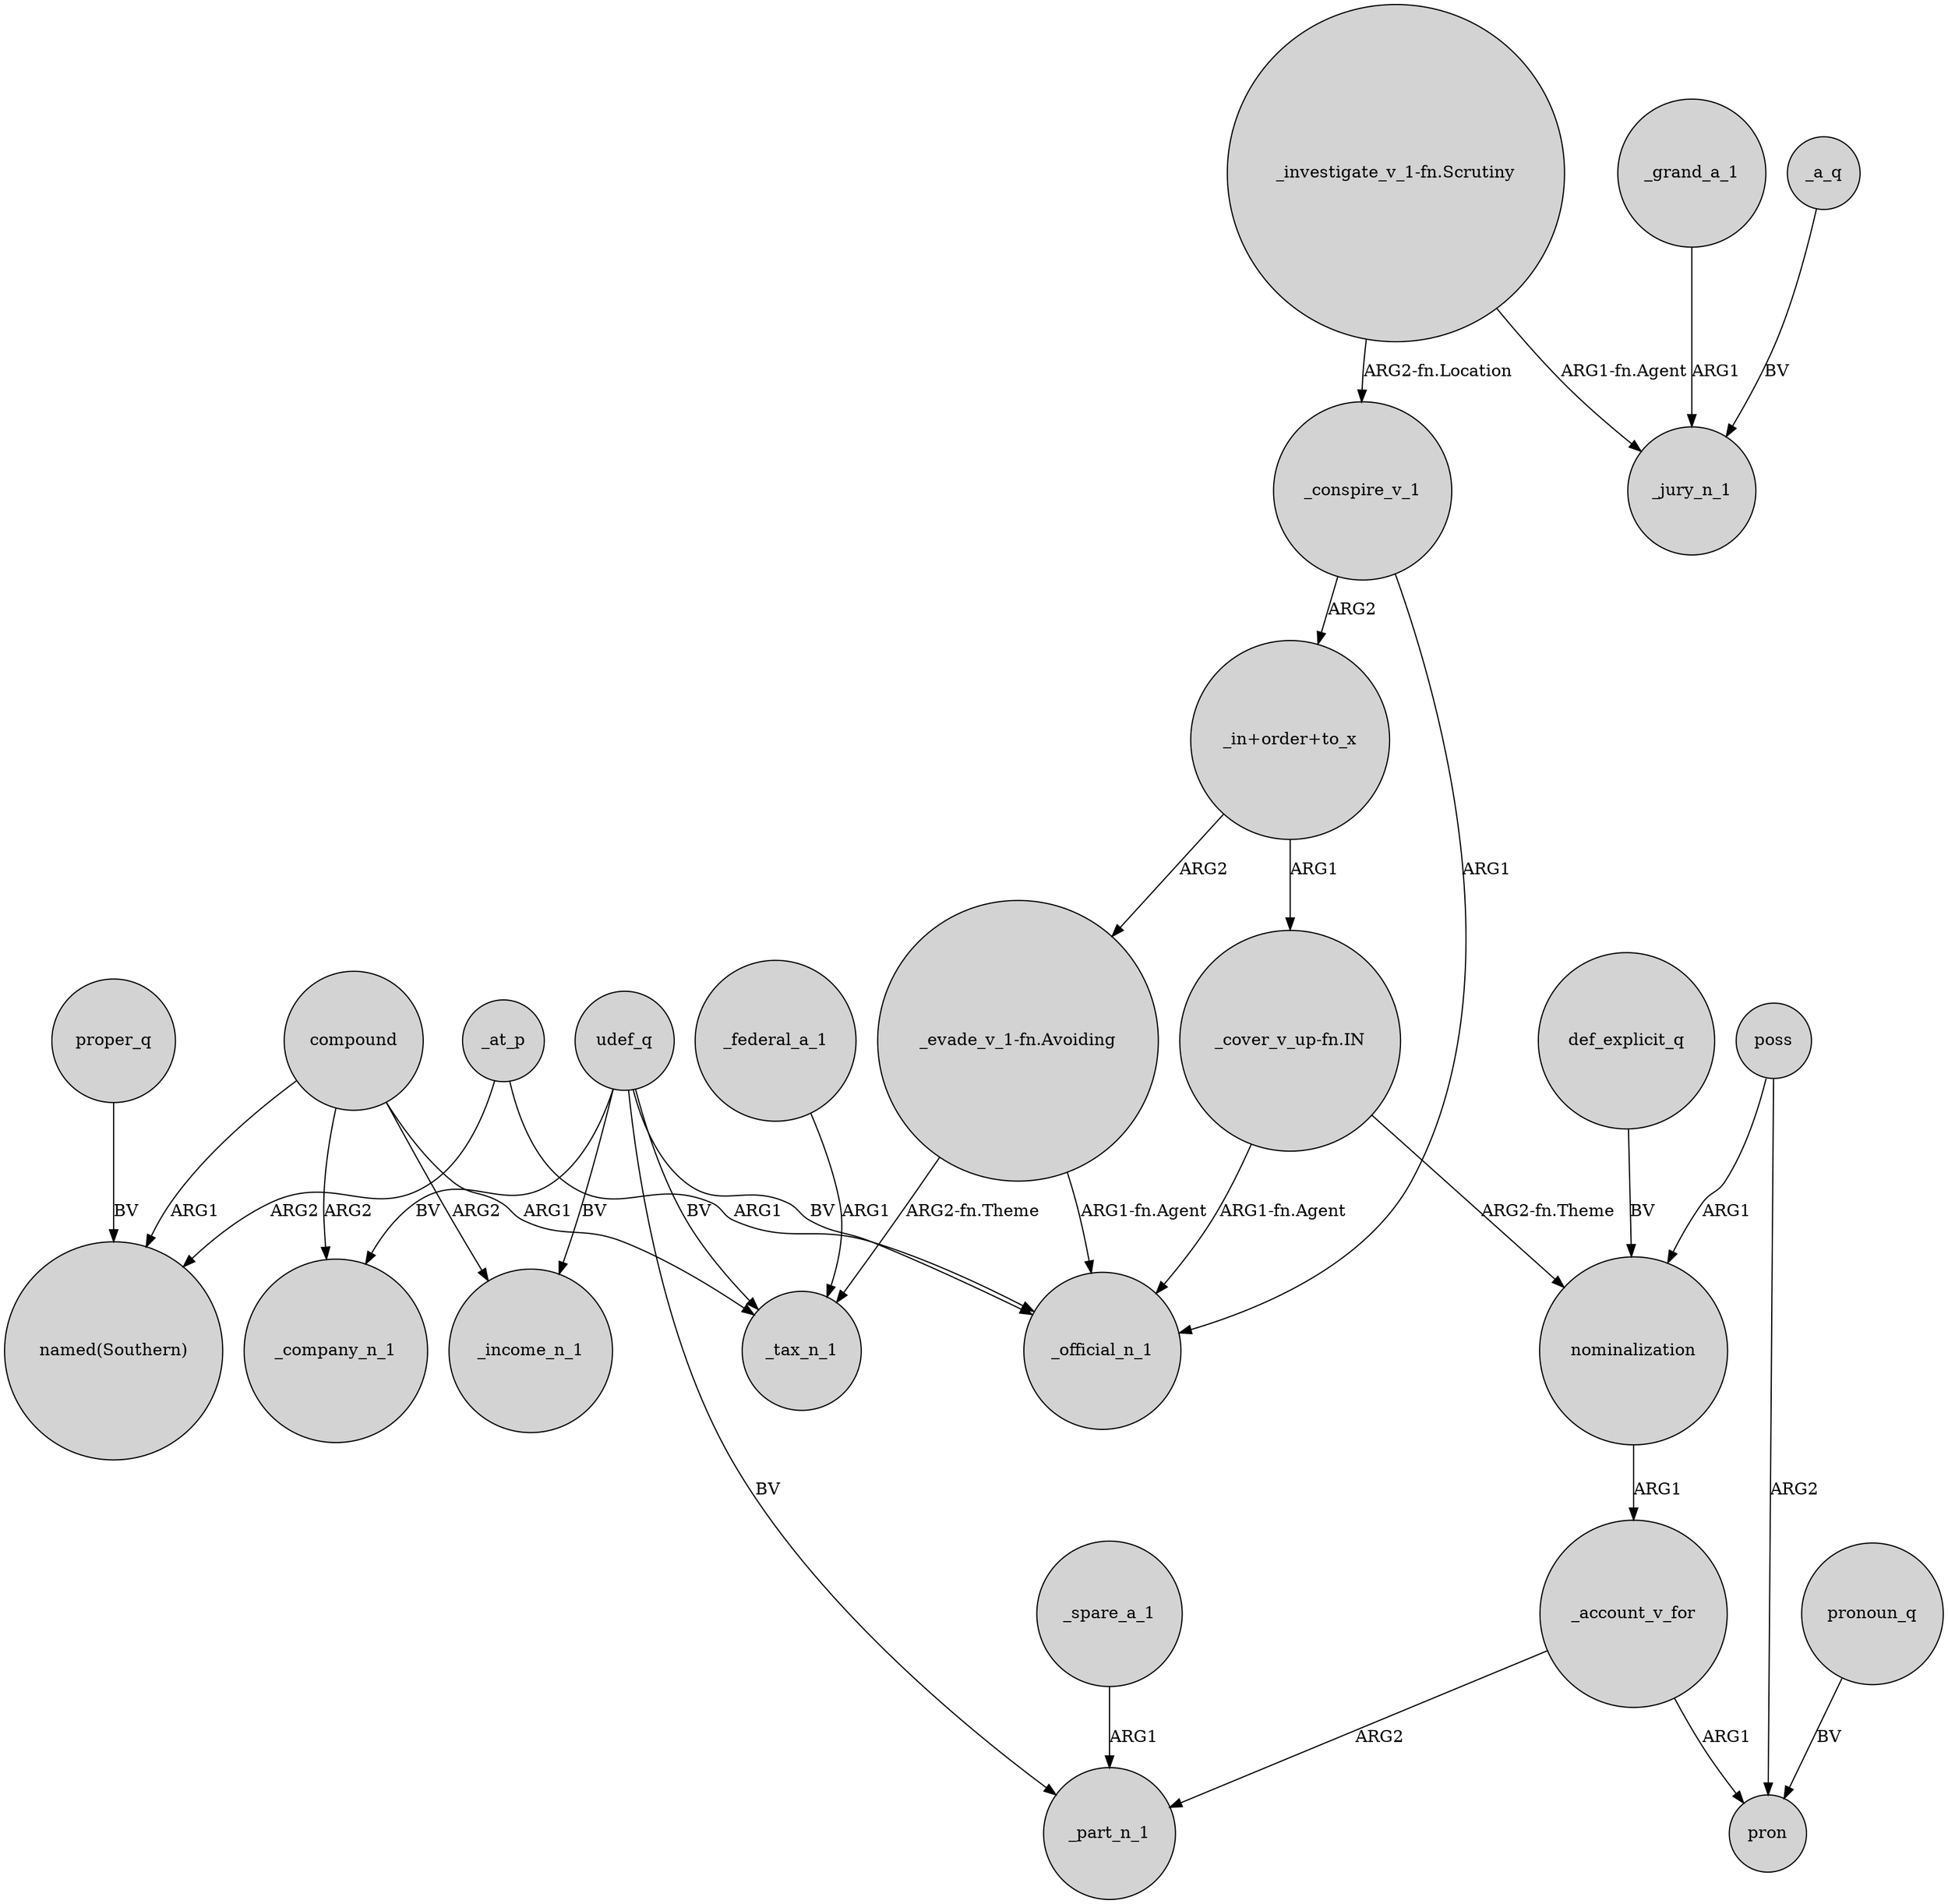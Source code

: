 digraph {
	node [shape=circle style=filled]
	_at_p -> "named(Southern)" [label=ARG2]
	poss -> pron [label=ARG2]
	_federal_a_1 -> _tax_n_1 [label=ARG1]
	compound -> _company_n_1 [label=ARG2]
	"_investigate_v_1-fn.Scrutiny" -> _jury_n_1 [label="ARG1-fn.Agent"]
	compound -> _tax_n_1 [label=ARG1]
	poss -> nominalization [label=ARG1]
	compound -> "named(Southern)" [label=ARG1]
	_grand_a_1 -> _jury_n_1 [label=ARG1]
	nominalization -> _account_v_for [label=ARG1]
	compound -> _income_n_1 [label=ARG2]
	pronoun_q -> pron [label=BV]
	udef_q -> _tax_n_1 [label=BV]
	proper_q -> "named(Southern)" [label=BV]
	"_cover_v_up-fn.IN" -> _official_n_1 [label="ARG1-fn.Agent"]
	_spare_a_1 -> _part_n_1 [label=ARG1]
	"_in+order+to_x" -> "_cover_v_up-fn.IN" [label=ARG1]
	udef_q -> _official_n_1 [label=BV]
	"_evade_v_1-fn.Avoiding" -> _official_n_1 [label="ARG1-fn.Agent"]
	_conspire_v_1 -> "_in+order+to_x" [label=ARG2]
	_conspire_v_1 -> _official_n_1 [label=ARG1]
	"_in+order+to_x" -> "_evade_v_1-fn.Avoiding" [label=ARG2]
	udef_q -> _part_n_1 [label=BV]
	_a_q -> _jury_n_1 [label=BV]
	"_evade_v_1-fn.Avoiding" -> _tax_n_1 [label="ARG2-fn.Theme"]
	def_explicit_q -> nominalization [label=BV]
	_at_p -> _official_n_1 [label=ARG1]
	_account_v_for -> pron [label=ARG1]
	"_investigate_v_1-fn.Scrutiny" -> _conspire_v_1 [label="ARG2-fn.Location"]
	udef_q -> _company_n_1 [label=BV]
	_account_v_for -> _part_n_1 [label=ARG2]
	udef_q -> _income_n_1 [label=BV]
	"_cover_v_up-fn.IN" -> nominalization [label="ARG2-fn.Theme"]
}
